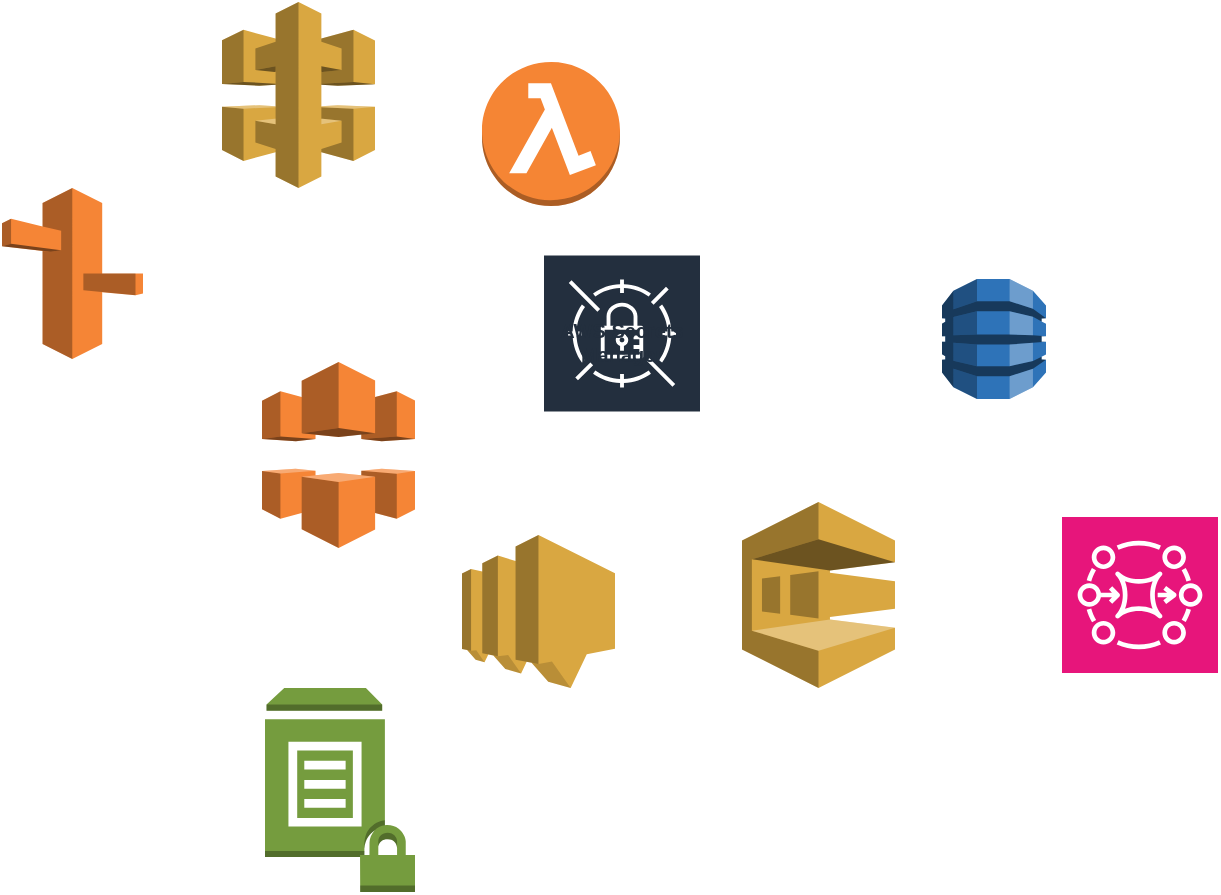 <mxfile version="26.1.2">
  <diagram name="Page-1" id="FYFBTaQNlxGIY1k18jNc">
    <mxGraphModel dx="794" dy="458" grid="1" gridSize="10" guides="1" tooltips="1" connect="1" arrows="1" fold="1" page="1" pageScale="1" pageWidth="850" pageHeight="1100" math="0" shadow="0">
      <root>
        <mxCell id="0" />
        <mxCell id="1" parent="0" />
        <mxCell id="e_Xqw5v2vedkikQFtgAO-1" value="" style="outlineConnect=0;dashed=0;verticalLabelPosition=bottom;verticalAlign=top;align=center;html=1;shape=mxgraph.aws3.dynamo_db;fillColor=#2E73B8;gradientColor=none;" vertex="1" parent="1">
          <mxGeometry x="640" y="178.5" width="52" height="60" as="geometry" />
        </mxCell>
        <mxCell id="e_Xqw5v2vedkikQFtgAO-2" value="" style="outlineConnect=0;dashed=0;verticalLabelPosition=bottom;verticalAlign=top;align=center;html=1;shape=mxgraph.aws3.route_53;fillColor=#F58536;gradientColor=none;" vertex="1" parent="1">
          <mxGeometry x="170" y="133" width="70.5" height="85.5" as="geometry" />
        </mxCell>
        <mxCell id="e_Xqw5v2vedkikQFtgAO-3" value="" style="outlineConnect=0;dashed=0;verticalLabelPosition=bottom;verticalAlign=top;align=center;html=1;shape=mxgraph.aws3.cloudfront;fillColor=#F58536;gradientColor=none;" vertex="1" parent="1">
          <mxGeometry x="300" y="220" width="76.5" height="93" as="geometry" />
        </mxCell>
        <mxCell id="e_Xqw5v2vedkikQFtgAO-4" value="" style="outlineConnect=0;dashed=0;verticalLabelPosition=bottom;verticalAlign=top;align=center;html=1;shape=mxgraph.aws3.api_gateway;fillColor=#D9A741;gradientColor=none;" vertex="1" parent="1">
          <mxGeometry x="280" y="40" width="76.5" height="93" as="geometry" />
        </mxCell>
        <mxCell id="e_Xqw5v2vedkikQFtgAO-5" value="" style="outlineConnect=0;dashed=0;verticalLabelPosition=bottom;verticalAlign=top;align=center;html=1;shape=mxgraph.aws3.sns;fillColor=#D9A741;gradientColor=none;" vertex="1" parent="1">
          <mxGeometry x="400" y="306.5" width="76.5" height="76.5" as="geometry" />
        </mxCell>
        <mxCell id="e_Xqw5v2vedkikQFtgAO-6" value="" style="outlineConnect=0;dashed=0;verticalLabelPosition=bottom;verticalAlign=top;align=center;html=1;shape=mxgraph.aws3.sqs;fillColor=#D9A741;gradientColor=none;" vertex="1" parent="1">
          <mxGeometry x="540" y="290" width="76.5" height="93" as="geometry" />
        </mxCell>
        <mxCell id="e_Xqw5v2vedkikQFtgAO-7" value="AWS Secrets Manager" style="sketch=0;outlineConnect=0;fontColor=#232F3E;gradientColor=none;strokeColor=#ffffff;fillColor=#232F3E;dashed=0;verticalLabelPosition=middle;verticalAlign=bottom;align=center;html=1;whiteSpace=wrap;fontSize=10;fontStyle=1;spacing=3;shape=mxgraph.aws4.productIcon;prIcon=mxgraph.aws4.secrets_manager;" vertex="1" parent="1">
          <mxGeometry x="440" y="165.75" width="80" height="60" as="geometry" />
        </mxCell>
        <mxCell id="e_Xqw5v2vedkikQFtgAO-8" value="" style="outlineConnect=0;dashed=0;verticalLabelPosition=bottom;verticalAlign=top;align=center;html=1;shape=mxgraph.aws3.parameter_store;fillColor=#759C3E;gradientColor=none;" vertex="1" parent="1">
          <mxGeometry x="301.5" y="383" width="75" height="102" as="geometry" />
        </mxCell>
        <mxCell id="e_Xqw5v2vedkikQFtgAO-12" value="" style="sketch=0;points=[[0,0,0],[0.25,0,0],[0.5,0,0],[0.75,0,0],[1,0,0],[0,1,0],[0.25,1,0],[0.5,1,0],[0.75,1,0],[1,1,0],[0,0.25,0],[0,0.5,0],[0,0.75,0],[1,0.25,0],[1,0.5,0],[1,0.75,0]];outlineConnect=0;fontColor=#232F3E;fillColor=#E7157B;strokeColor=#ffffff;dashed=0;verticalLabelPosition=bottom;verticalAlign=top;align=center;html=1;fontSize=12;fontStyle=0;aspect=fixed;shape=mxgraph.aws4.resourceIcon;resIcon=mxgraph.aws4.mq;" vertex="1" parent="1">
          <mxGeometry x="700" y="297.5" width="78" height="78" as="geometry" />
        </mxCell>
        <mxCell id="e_Xqw5v2vedkikQFtgAO-14" value="" style="outlineConnect=0;dashed=0;verticalLabelPosition=bottom;verticalAlign=top;align=center;html=1;shape=mxgraph.aws3.lambda_function;fillColor=#F58534;gradientColor=none;" vertex="1" parent="1">
          <mxGeometry x="410" y="70" width="69" height="72" as="geometry" />
        </mxCell>
      </root>
    </mxGraphModel>
  </diagram>
</mxfile>

